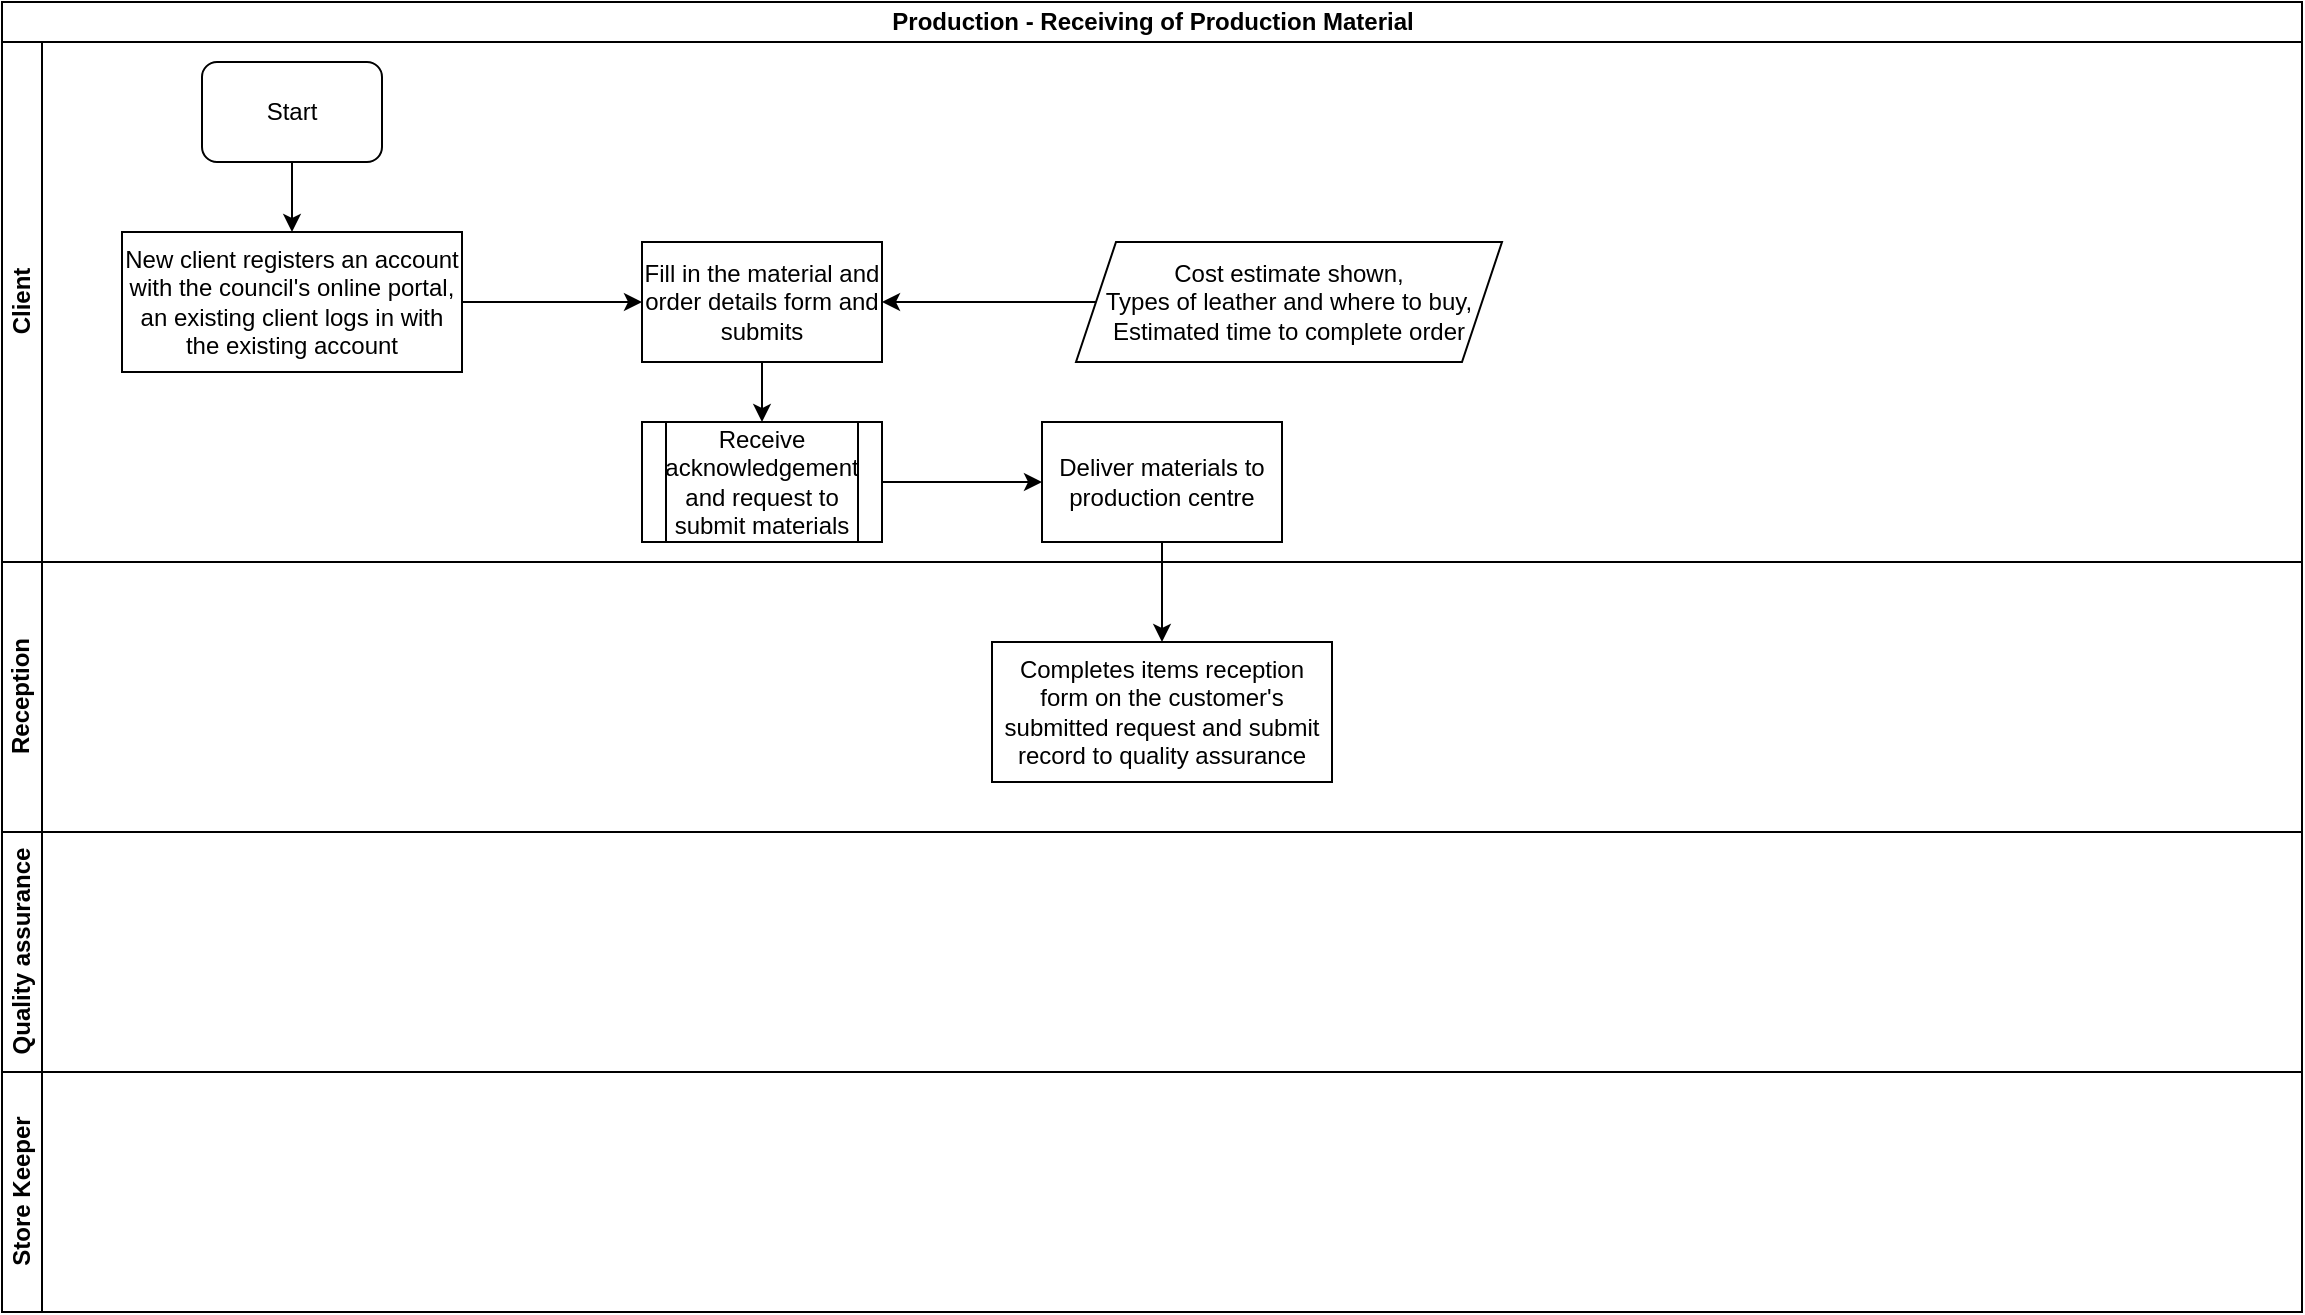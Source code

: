 <mxfile version="13.10.6" type="github">
  <diagram id="IWARdDuZ1ql6BfNOUT5s" name="Page-1">
    <mxGraphModel dx="1038" dy="547" grid="1" gridSize="10" guides="1" tooltips="1" connect="1" arrows="1" fold="1" page="1" pageScale="1" pageWidth="1169" pageHeight="827" math="0" shadow="0">
      <root>
        <mxCell id="0" />
        <mxCell id="1" parent="0" />
        <mxCell id="aD70b2e0ycqTwXBgA6Ax-1" value="Production - Receiving of Production Material" style="swimlane;html=1;childLayout=stackLayout;resizeParent=1;resizeParentMax=0;horizontal=1;startSize=20;horizontalStack=0;" vertex="1" parent="1">
          <mxGeometry x="10" y="10" width="1150" height="655" as="geometry" />
        </mxCell>
        <mxCell id="aD70b2e0ycqTwXBgA6Ax-2" value="Client" style="swimlane;html=1;startSize=20;horizontal=0;" vertex="1" parent="aD70b2e0ycqTwXBgA6Ax-1">
          <mxGeometry y="20" width="1150" height="260" as="geometry" />
        </mxCell>
        <mxCell id="aD70b2e0ycqTwXBgA6Ax-10" value="Start" style="rounded=1;whiteSpace=wrap;html=1;" vertex="1" parent="aD70b2e0ycqTwXBgA6Ax-2">
          <mxGeometry x="100" y="10" width="90" height="50" as="geometry" />
        </mxCell>
        <mxCell id="aD70b2e0ycqTwXBgA6Ax-13" value="New client registers an account with the council&#39;s online portal, an existing client logs in with the existing account" style="rounded=0;whiteSpace=wrap;html=1;" vertex="1" parent="aD70b2e0ycqTwXBgA6Ax-2">
          <mxGeometry x="60" y="95" width="170" height="70" as="geometry" />
        </mxCell>
        <mxCell id="aD70b2e0ycqTwXBgA6Ax-12" value="" style="edgeStyle=orthogonalEdgeStyle;rounded=0;orthogonalLoop=1;jettySize=auto;html=1;entryX=0.5;entryY=0;entryDx=0;entryDy=0;" edge="1" parent="aD70b2e0ycqTwXBgA6Ax-2" source="aD70b2e0ycqTwXBgA6Ax-10" target="aD70b2e0ycqTwXBgA6Ax-13">
          <mxGeometry relative="1" as="geometry">
            <mxPoint x="145" y="135" as="targetPoint" />
          </mxGeometry>
        </mxCell>
        <mxCell id="aD70b2e0ycqTwXBgA6Ax-14" value="Fill in the material and order details form and submits" style="whiteSpace=wrap;html=1;rounded=0;" vertex="1" parent="aD70b2e0ycqTwXBgA6Ax-2">
          <mxGeometry x="320" y="100" width="120" height="60" as="geometry" />
        </mxCell>
        <mxCell id="aD70b2e0ycqTwXBgA6Ax-15" value="" style="edgeStyle=orthogonalEdgeStyle;rounded=0;orthogonalLoop=1;jettySize=auto;html=1;" edge="1" parent="aD70b2e0ycqTwXBgA6Ax-2" source="aD70b2e0ycqTwXBgA6Ax-13" target="aD70b2e0ycqTwXBgA6Ax-14">
          <mxGeometry relative="1" as="geometry" />
        </mxCell>
        <mxCell id="aD70b2e0ycqTwXBgA6Ax-18" value="&lt;div&gt;Cost estimate shown,&lt;/div&gt;&lt;div&gt;Types of leather and where to buy,&lt;/div&gt;&lt;div&gt;Estimated time to complete order&lt;br&gt;&lt;/div&gt;" style="shape=parallelogram;perimeter=parallelogramPerimeter;whiteSpace=wrap;html=1;fixedSize=1;" vertex="1" parent="aD70b2e0ycqTwXBgA6Ax-2">
          <mxGeometry x="537" y="100" width="213" height="60" as="geometry" />
        </mxCell>
        <mxCell id="aD70b2e0ycqTwXBgA6Ax-20" value="" style="edgeStyle=orthogonalEdgeStyle;rounded=0;orthogonalLoop=1;jettySize=auto;html=1;entryX=1;entryY=0.5;entryDx=0;entryDy=0;" edge="1" parent="aD70b2e0ycqTwXBgA6Ax-2" source="aD70b2e0ycqTwXBgA6Ax-18" target="aD70b2e0ycqTwXBgA6Ax-14">
          <mxGeometry relative="1" as="geometry">
            <mxPoint x="450" y="130" as="targetPoint" />
          </mxGeometry>
        </mxCell>
        <mxCell id="aD70b2e0ycqTwXBgA6Ax-17" value="" style="edgeStyle=orthogonalEdgeStyle;rounded=0;orthogonalLoop=1;jettySize=auto;html=1;entryX=0.5;entryY=0;entryDx=0;entryDy=0;" edge="1" parent="aD70b2e0ycqTwXBgA6Ax-2" source="aD70b2e0ycqTwXBgA6Ax-14" target="aD70b2e0ycqTwXBgA6Ax-23">
          <mxGeometry relative="1" as="geometry">
            <mxPoint x="380" y="190" as="targetPoint" />
          </mxGeometry>
        </mxCell>
        <mxCell id="aD70b2e0ycqTwXBgA6Ax-23" value="Receive acknowledgement and request to submit materials" style="shape=process;whiteSpace=wrap;html=1;backgroundOutline=1;" vertex="1" parent="aD70b2e0ycqTwXBgA6Ax-2">
          <mxGeometry x="320" y="190" width="120" height="60" as="geometry" />
        </mxCell>
        <mxCell id="aD70b2e0ycqTwXBgA6Ax-3" value="Reception" style="swimlane;html=1;startSize=20;horizontal=0;" vertex="1" parent="aD70b2e0ycqTwXBgA6Ax-1">
          <mxGeometry y="280" width="1150" height="135" as="geometry" />
        </mxCell>
        <mxCell id="aD70b2e0ycqTwXBgA6Ax-24" value="Completes items reception form on the customer&#39;s submitted request and submit record to quality assurance" style="whiteSpace=wrap;html=1;rounded=0;" vertex="1" parent="aD70b2e0ycqTwXBgA6Ax-3">
          <mxGeometry x="495" y="40" width="170" height="70" as="geometry" />
        </mxCell>
        <mxCell id="aD70b2e0ycqTwXBgA6Ax-4" value="Quality assurance" style="swimlane;html=1;startSize=20;horizontal=0;" vertex="1" parent="aD70b2e0ycqTwXBgA6Ax-1">
          <mxGeometry y="415" width="1150" height="120" as="geometry" />
        </mxCell>
        <mxCell id="aD70b2e0ycqTwXBgA6Ax-9" value="Store Keeper" style="swimlane;html=1;startSize=20;horizontal=0;" vertex="1" parent="aD70b2e0ycqTwXBgA6Ax-1">
          <mxGeometry y="535" width="1150" height="120" as="geometry" />
        </mxCell>
        <mxCell id="aD70b2e0ycqTwXBgA6Ax-25" value="" style="edgeStyle=orthogonalEdgeStyle;rounded=0;orthogonalLoop=1;jettySize=auto;html=1;" edge="1" parent="1" source="aD70b2e0ycqTwXBgA6Ax-21" target="aD70b2e0ycqTwXBgA6Ax-24">
          <mxGeometry relative="1" as="geometry" />
        </mxCell>
        <mxCell id="aD70b2e0ycqTwXBgA6Ax-21" value="Deliver materials to production centre" style="whiteSpace=wrap;html=1;rounded=0;" vertex="1" parent="1">
          <mxGeometry x="530" y="220" width="120" height="60" as="geometry" />
        </mxCell>
        <mxCell id="aD70b2e0ycqTwXBgA6Ax-22" value="" style="edgeStyle=orthogonalEdgeStyle;rounded=0;orthogonalLoop=1;jettySize=auto;html=1;exitX=1;exitY=0.5;exitDx=0;exitDy=0;" edge="1" parent="1" source="aD70b2e0ycqTwXBgA6Ax-23" target="aD70b2e0ycqTwXBgA6Ax-21">
          <mxGeometry relative="1" as="geometry">
            <mxPoint x="450" y="250" as="sourcePoint" />
          </mxGeometry>
        </mxCell>
      </root>
    </mxGraphModel>
  </diagram>
</mxfile>
